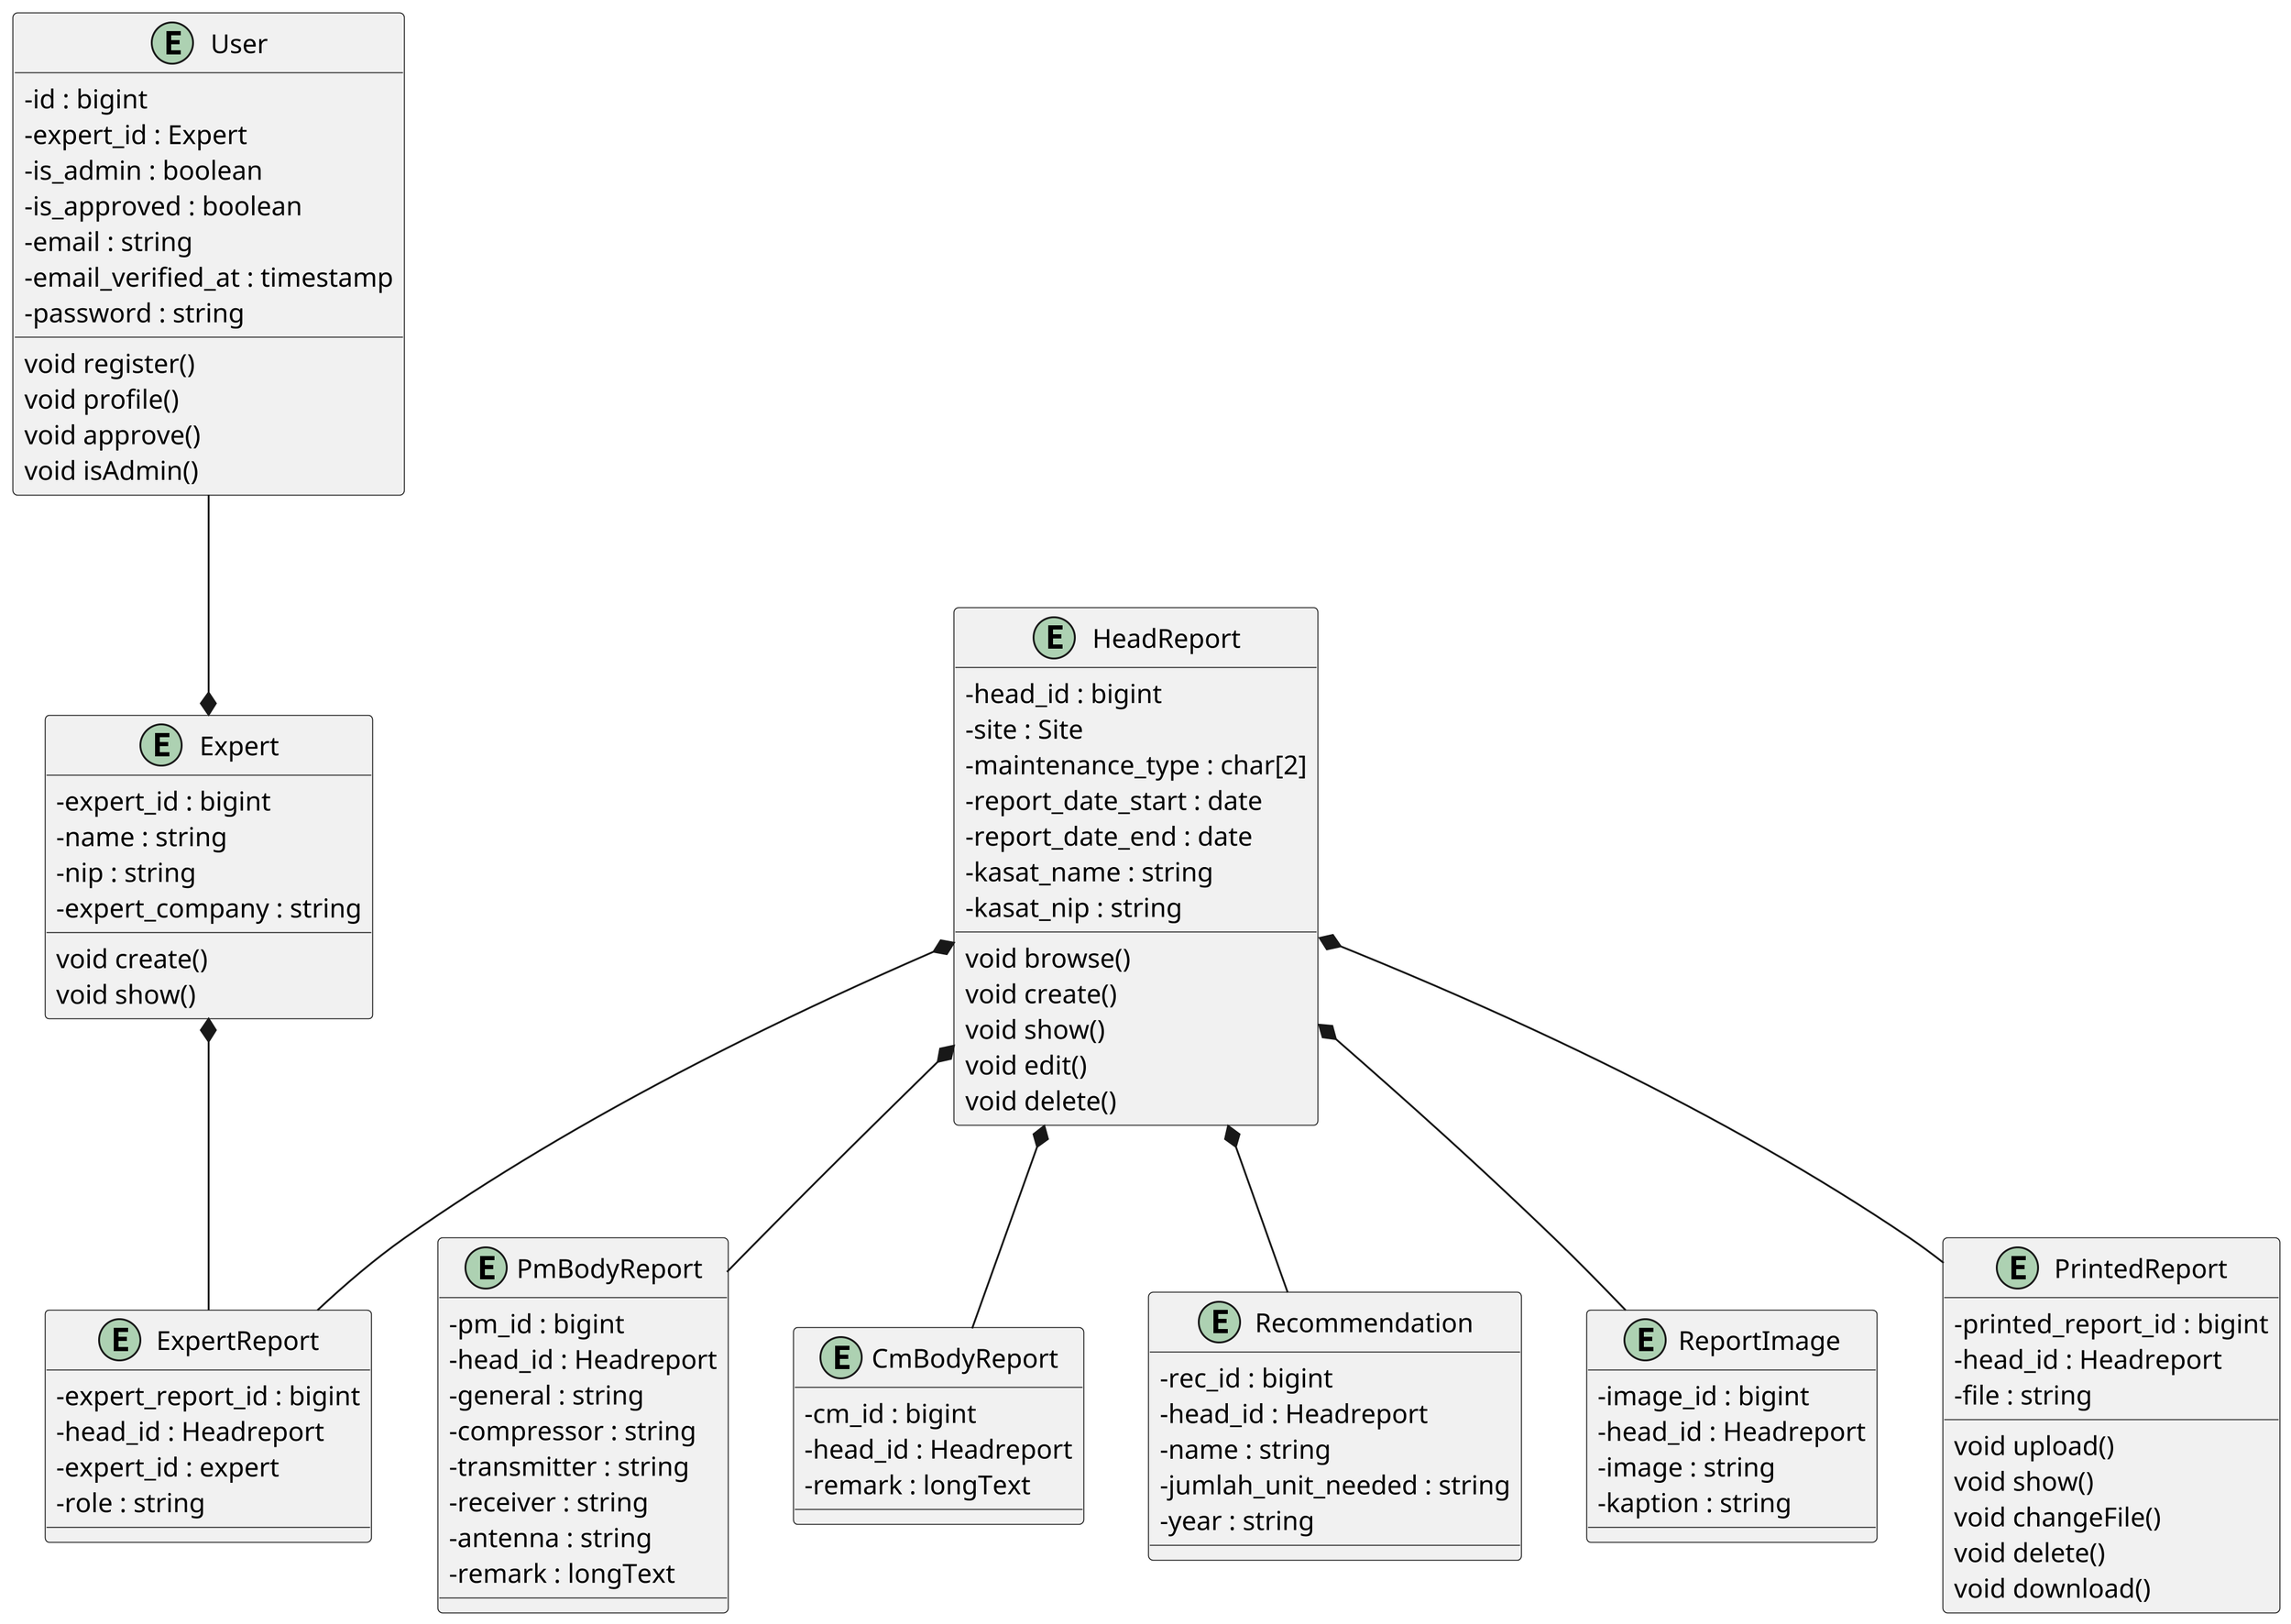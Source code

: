 @startuml classdiag

skinparam classAttributeIconSize 0
skinparam dpi 300

entity HeadReport {
    - head_id : bigint
    - site : Site
    - maintenance_type : char[2]
    - report_date_start : date
    - report_date_end : date
    - kasat_name : string
    - kasat_nip : string
    void browse()
    void create()
    void show()
    void edit()
    void delete()
}
entity ExpertReport {
    - expert_report_id : bigint
    - head_id : Headreport
    - expert_id : expert
    - role : string
}
entity PmBodyReport {
    - pm_id : bigint
    - head_id : Headreport
    - general : string
    - compressor : string
    - transmitter : string
    - receiver : string
    - antenna : string
    - remark : longText
    ' - radio_general_visual : boolean
    ' - radio_wipe_down : boolean
    ' - radio_inspect_all : boolean
    ' - radio_compressor_visual  : boolean
    ' - radio_duty_cycle : boolean
    ' - radio_transmitter_visual : boolean
    ' - radio_running_time : boolean
    ' - radio_radiate_time : boolean
    ' - radio_0_4_us : boolean
    ' - radio_0_8_us : boolean
    ' - radio_1_0_us : boolean
    ' - radio_2_0_us : boolean
    ' - radio_forward_power : boolean
    ' - radio_reverse_power : boolean
    ' - radio_vswr : boolean
    ' - radio_receiver_visual  : boolean
    ' - radio_stalo_check : boolean
    ' - radio_afc_check : boolean
    ' - radio_mrp_check : boolean
    ' - radio_rcu_check : boolean
    ' - radio_iq2_check : boolean
    ' - radio_antenna_visual : boolean
    ' - radio_inspect_motor : boolean
    ' - radio_clean_slip : boolean
    ' - radio_grease_gear : boolean
    ' - general_visual : string
    ' - rcms : string
    ' - wipe_down : string
    ' - inspect_all : string
    ' - compressor_visual : string
    ' - duty_cycle : string
    ' - transmitter_visual : string
    ' - running_time : string
    ' - radiate_time : string
    ' - hvps_v_0_4us : string
    ' - hvps_i_0_4us : string
    ' - mag_v_0_4us : string
    ' - hvps_v_0_8us : string
    ' - hvps_i_0_8us : string
    ' - hvps_v_1_0us : string
    ' - hvps_i_1_0us : string
    ' - mag_i_1_0us : string
    ' - hvps_v_2_0us : string
    ' - hvps_i_2_0us : string
    ' - mag_i_2_0us : string
    ' - forward_power : string
    ' - reverse_power : string
    ' - vswr : string
    ' - receiver_visual : string 
    ' - stalo_check : string
    ' - afc_check : string
    ' - mrp_check : string
    ' - rcu_check : string
    ' - iq2_check : string
    ' - antenna_visual : string
    ' - inspect_motor : string
    ' - clean_slip : string
    ' - grease_gear : string
}
entity CmBodyReport {
    - cm_id : bigint
    - head_id : Headreport
    - remark : longText
}
entity Recommendation {
    - rec_id : bigint
    - head_id : Headreport
    - name : string
    - jumlah_unit_needed : string
    - year : string
}
entity ReportImage {
    - image_id : bigint
    - head_id : Headreport
    - image : string
    - kaption : string
}
entity PrintedReport {
    - printed_report_id : bigint
    - head_id : Headreport
    - file : string
    void upload()
    void show()
    void changeFile()
    void delete()
    void download()
}
entity Expert {
    - expert_id : bigint
    - name : string
    - nip : string
    - expert_company : string
    void create()
    void show()
}
entity User {
    - id : bigint
    - expert_id : Expert
    - is_admin : boolean
    - is_approved : boolean
    - email : string
    - email_verified_at : timestamp
    - password : string
    void register()
    void profile()
    void approve()
    void isAdmin()
}

'HeadReport Composite
HeadReport *-- ExpertReport
HeadReport *-- PmBodyReport
HeadReport *-- CmBodyReport
HeadReport *-- Recommendation
HeadReport *-- ReportImage
HeadReport *-- PrintedReport

Expert *-- ExpertReport
User --* Expert

@enduml